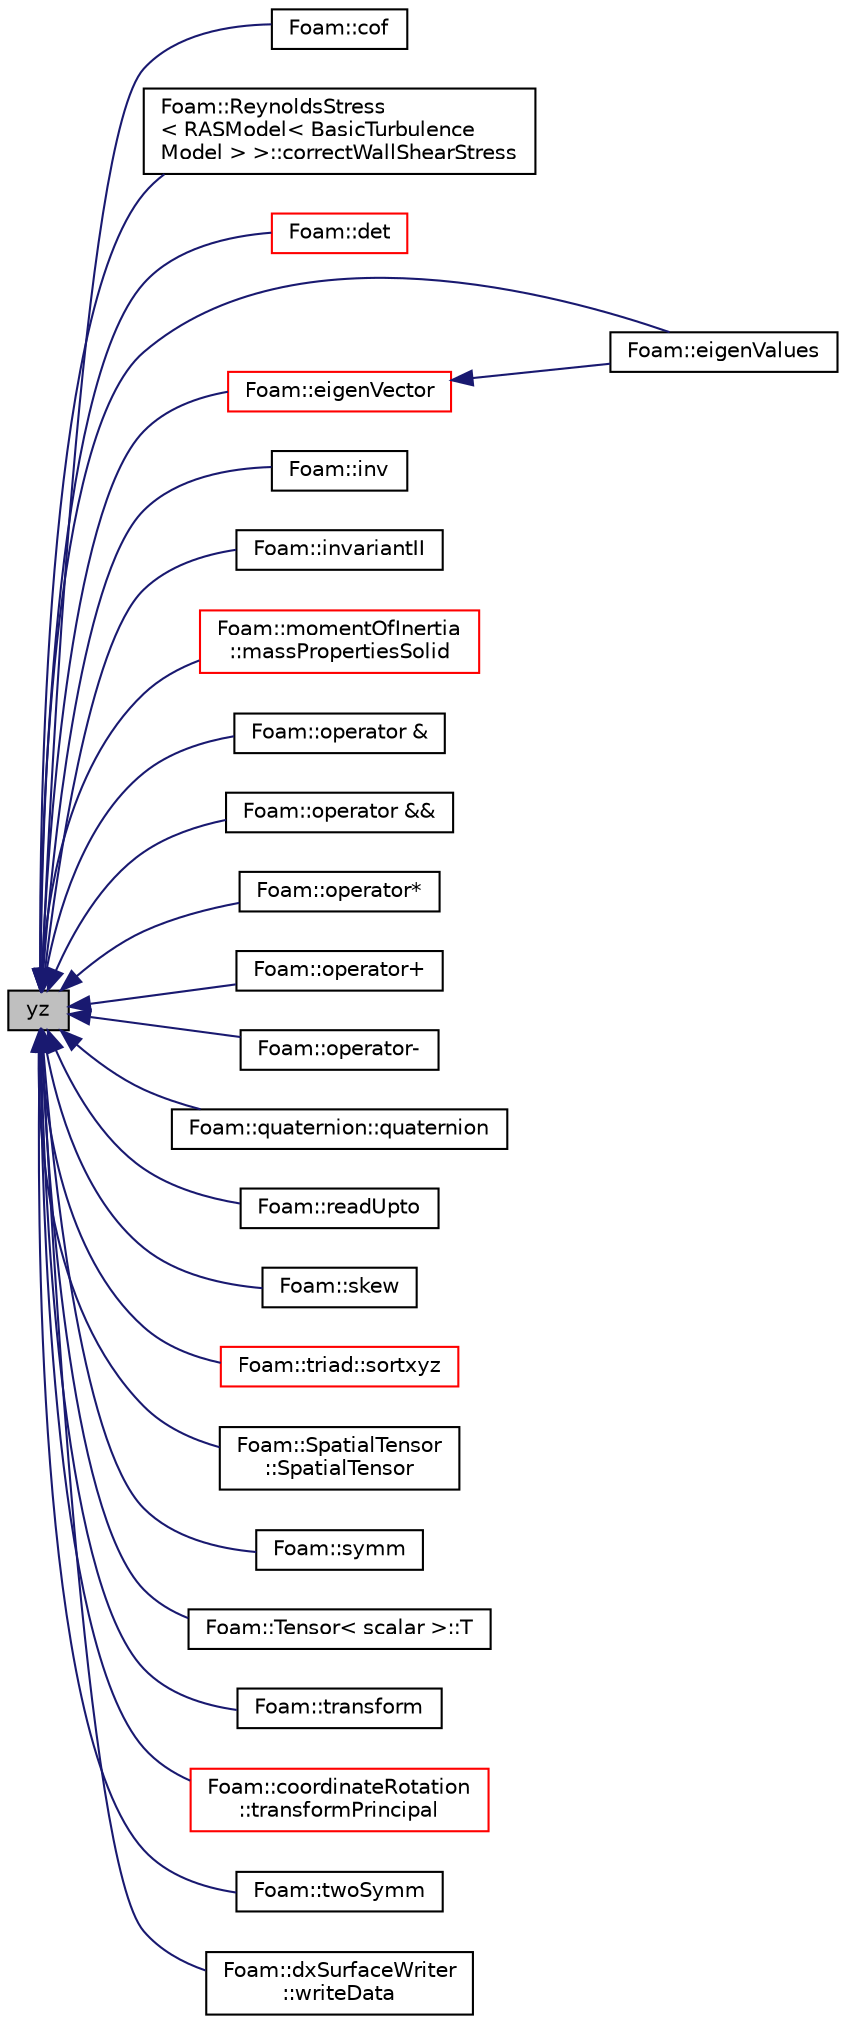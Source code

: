digraph "yz"
{
  bgcolor="transparent";
  edge [fontname="Helvetica",fontsize="10",labelfontname="Helvetica",labelfontsize="10"];
  node [fontname="Helvetica",fontsize="10",shape=record];
  rankdir="LR";
  Node627 [label="yz",height=0.2,width=0.4,color="black", fillcolor="grey75", style="filled", fontcolor="black"];
  Node627 -> Node628 [dir="back",color="midnightblue",fontsize="10",style="solid",fontname="Helvetica"];
  Node628 [label="Foam::cof",height=0.2,width=0.4,color="black",URL="$a21851.html#ad125526a422e2bd9c6e5c5f4a317af26",tooltip="Return the cofactor tensor of a tensor. "];
  Node627 -> Node629 [dir="back",color="midnightblue",fontsize="10",style="solid",fontname="Helvetica"];
  Node629 [label="Foam::ReynoldsStress\l\< RASModel\< BasicTurbulence\lModel \> \>::correctWallShearStress",height=0.2,width=0.4,color="black",URL="$a32389.html#afb17b2a36f345e6a80b68ae873a0f061"];
  Node627 -> Node630 [dir="back",color="midnightblue",fontsize="10",style="solid",fontname="Helvetica"];
  Node630 [label="Foam::det",height=0.2,width=0.4,color="red",URL="$a21851.html#a1d843934098e732c7ab3f36774a0abc9",tooltip="Return the determinant of a tensor. "];
  Node627 -> Node634 [dir="back",color="midnightblue",fontsize="10",style="solid",fontname="Helvetica"];
  Node634 [label="Foam::eigenValues",height=0.2,width=0.4,color="black",URL="$a21851.html#a439ae805cc773abe7c94178cce4f5ba3"];
  Node627 -> Node635 [dir="back",color="midnightblue",fontsize="10",style="solid",fontname="Helvetica"];
  Node635 [label="Foam::eigenVector",height=0.2,width=0.4,color="red",URL="$a21851.html#aed8ccde72af25f41d76277dffa26abad"];
  Node635 -> Node634 [dir="back",color="midnightblue",fontsize="10",style="solid",fontname="Helvetica"];
  Node627 -> Node642 [dir="back",color="midnightblue",fontsize="10",style="solid",fontname="Helvetica"];
  Node642 [label="Foam::inv",height=0.2,width=0.4,color="black",URL="$a21851.html#a185b4212d0617ccfaa1efdff22eadf64",tooltip="Return the inverse of a tensor given the determinant. "];
  Node627 -> Node643 [dir="back",color="midnightblue",fontsize="10",style="solid",fontname="Helvetica"];
  Node643 [label="Foam::invariantII",height=0.2,width=0.4,color="black",URL="$a21851.html#a98d83dc4e3c2ffaf3b1d62c5802a0c4d",tooltip="Return the 2nd invariant of a tensor. "];
  Node627 -> Node644 [dir="back",color="midnightblue",fontsize="10",style="solid",fontname="Helvetica"];
  Node644 [label="Foam::momentOfInertia\l::massPropertiesSolid",height=0.2,width=0.4,color="red",URL="$a26273.html#ac948fad3ba413d57d196458b12848db1"];
  Node627 -> Node646 [dir="back",color="midnightblue",fontsize="10",style="solid",fontname="Helvetica"];
  Node646 [label="Foam::operator &",height=0.2,width=0.4,color="black",URL="$a21851.html#a41f93d398538420c992d7eef6fab53bf",tooltip="Inner-product between a diagonal tensor and a tensor. "];
  Node627 -> Node647 [dir="back",color="midnightblue",fontsize="10",style="solid",fontname="Helvetica"];
  Node647 [label="Foam::operator &&",height=0.2,width=0.4,color="black",URL="$a21851.html#a8ce80abc82e2d3898190f7e798031f7e",tooltip="Double-dot-product between a symmetric tensor and a tensor. "];
  Node627 -> Node648 [dir="back",color="midnightblue",fontsize="10",style="solid",fontname="Helvetica"];
  Node648 [label="Foam::operator*",height=0.2,width=0.4,color="black",URL="$a21851.html#ae4615a8d82aecb3063f81a744ac0667a"];
  Node627 -> Node649 [dir="back",color="midnightblue",fontsize="10",style="solid",fontname="Helvetica"];
  Node649 [label="Foam::operator+",height=0.2,width=0.4,color="black",URL="$a21851.html#afd3ddb9840be2a7ca902615359e3283e"];
  Node627 -> Node650 [dir="back",color="midnightblue",fontsize="10",style="solid",fontname="Helvetica"];
  Node650 [label="Foam::operator-",height=0.2,width=0.4,color="black",URL="$a21851.html#a2c7fb7bc3807efdfd0a5456730bc84fc"];
  Node627 -> Node651 [dir="back",color="midnightblue",fontsize="10",style="solid",fontname="Helvetica"];
  Node651 [label="Foam::quaternion::quaternion",height=0.2,width=0.4,color="black",URL="$a29337.html#ac16a816cff3e72c4375a6602b025d5ed",tooltip="Construct a quaternion from a rotation tensor. "];
  Node627 -> Node652 [dir="back",color="midnightblue",fontsize="10",style="solid",fontname="Helvetica"];
  Node652 [label="Foam::readUpto",height=0.2,width=0.4,color="black",URL="$a21851.html#adebc6d49ebf4c5b9e97e0e2f96d4c493"];
  Node627 -> Node653 [dir="back",color="midnightblue",fontsize="10",style="solid",fontname="Helvetica"];
  Node653 [label="Foam::skew",height=0.2,width=0.4,color="black",URL="$a21851.html#a8d07a2155a82c401a120a0f2ae2d1440",tooltip="Return the skew-symmetric part of a tensor. "];
  Node627 -> Node654 [dir="back",color="midnightblue",fontsize="10",style="solid",fontname="Helvetica"];
  Node654 [label="Foam::triad::sortxyz",height=0.2,width=0.4,color="red",URL="$a29737.html#a8f6bf086b0021a33bdf49c7dfbab3655",tooltip="Sort the axes such that they are closest to the x, y and z axes. "];
  Node627 -> Node727 [dir="back",color="midnightblue",fontsize="10",style="solid",fontname="Helvetica"];
  Node727 [label="Foam::SpatialTensor\l::SpatialTensor",height=0.2,width=0.4,color="black",URL="$a29445.html#afa611c5a6721440109ca789c96b77f2d",tooltip="Construct given 4 tensor blocks. "];
  Node627 -> Node728 [dir="back",color="midnightblue",fontsize="10",style="solid",fontname="Helvetica"];
  Node728 [label="Foam::symm",height=0.2,width=0.4,color="black",URL="$a21851.html#a247f64ca032aa6fa7a54701f5785db53",tooltip="Return the symmetric part of a tensor. "];
  Node627 -> Node729 [dir="back",color="midnightblue",fontsize="10",style="solid",fontname="Helvetica"];
  Node729 [label="Foam::Tensor\< scalar \>::T",height=0.2,width=0.4,color="black",URL="$a28789.html#a12920d6e112e0fa9c723bc489c9d067b",tooltip="Return transpose. "];
  Node627 -> Node730 [dir="back",color="midnightblue",fontsize="10",style="solid",fontname="Helvetica"];
  Node730 [label="Foam::transform",height=0.2,width=0.4,color="black",URL="$a21851.html#a2398526b38a4e70fd5c67cbfd9139fc0"];
  Node627 -> Node731 [dir="back",color="midnightblue",fontsize="10",style="solid",fontname="Helvetica"];
  Node731 [label="Foam::coordinateRotation\l::transformPrincipal",height=0.2,width=0.4,color="red",URL="$a26125.html#a1fa4ae5c1ba98ba2bab434d99e2e5cbc",tooltip="Transform principal. "];
  Node627 -> Node739 [dir="back",color="midnightblue",fontsize="10",style="solid",fontname="Helvetica"];
  Node739 [label="Foam::twoSymm",height=0.2,width=0.4,color="black",URL="$a21851.html#a1f61956bd0d628e84789584e7564ac59",tooltip="Return twice the symmetric part of a tensor. "];
  Node627 -> Node740 [dir="back",color="midnightblue",fontsize="10",style="solid",fontname="Helvetica"];
  Node740 [label="Foam::dxSurfaceWriter\l::writeData",height=0.2,width=0.4,color="black",URL="$a30685.html#af3b96bf02d1b0925c325805a3b29ccfa"];
}

